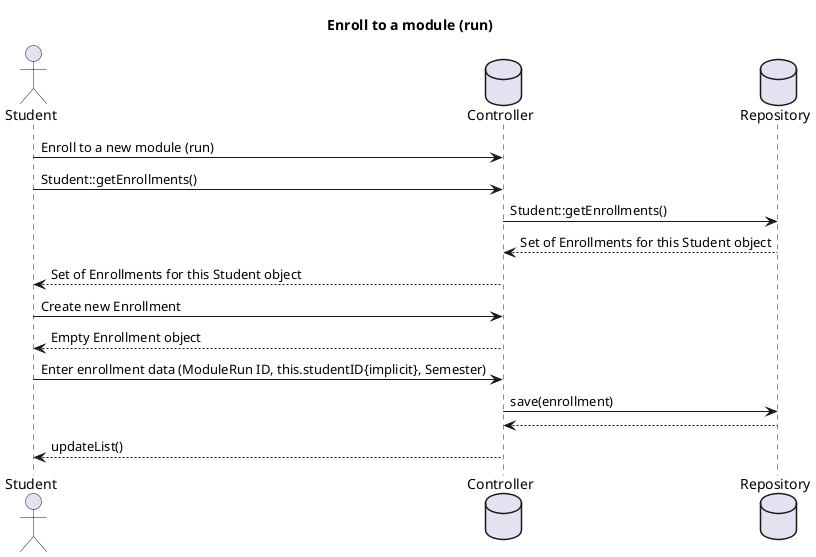 @startuml

Title Enroll to a module (run)
Actor Student
Database Controller
Database Repository

Student -> Controller: Enroll to a new module (run)

Student -> Controller: Student::getEnrollments()
Controller -> Repository: Student::getEnrollments()
Repository --> Controller: Set of Enrollments for this Student object
Controller --> Student: Set of Enrollments for this Student object
Student -> Controller: Create new Enrollment
Controller --> Student: Empty Enrollment object
Student -> Controller: Enter enrollment data (ModuleRun ID, this.studentID{implicit}, Semester)
Controller -> Repository: save(enrollment)
Repository --> Controller:
Controller --> Student: updateList()

@enduml
